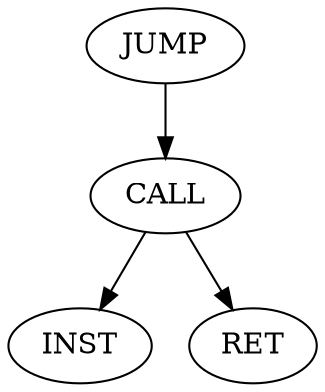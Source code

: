 Digraph G {
"A" [label = "JUMP" , options="root"]
"B" [label = "CALL"]
"C" [label = "INST"]
"D" [label = "RET"]
"A" -> "B"
"B" -> "C"
"B" -> "D"
}

